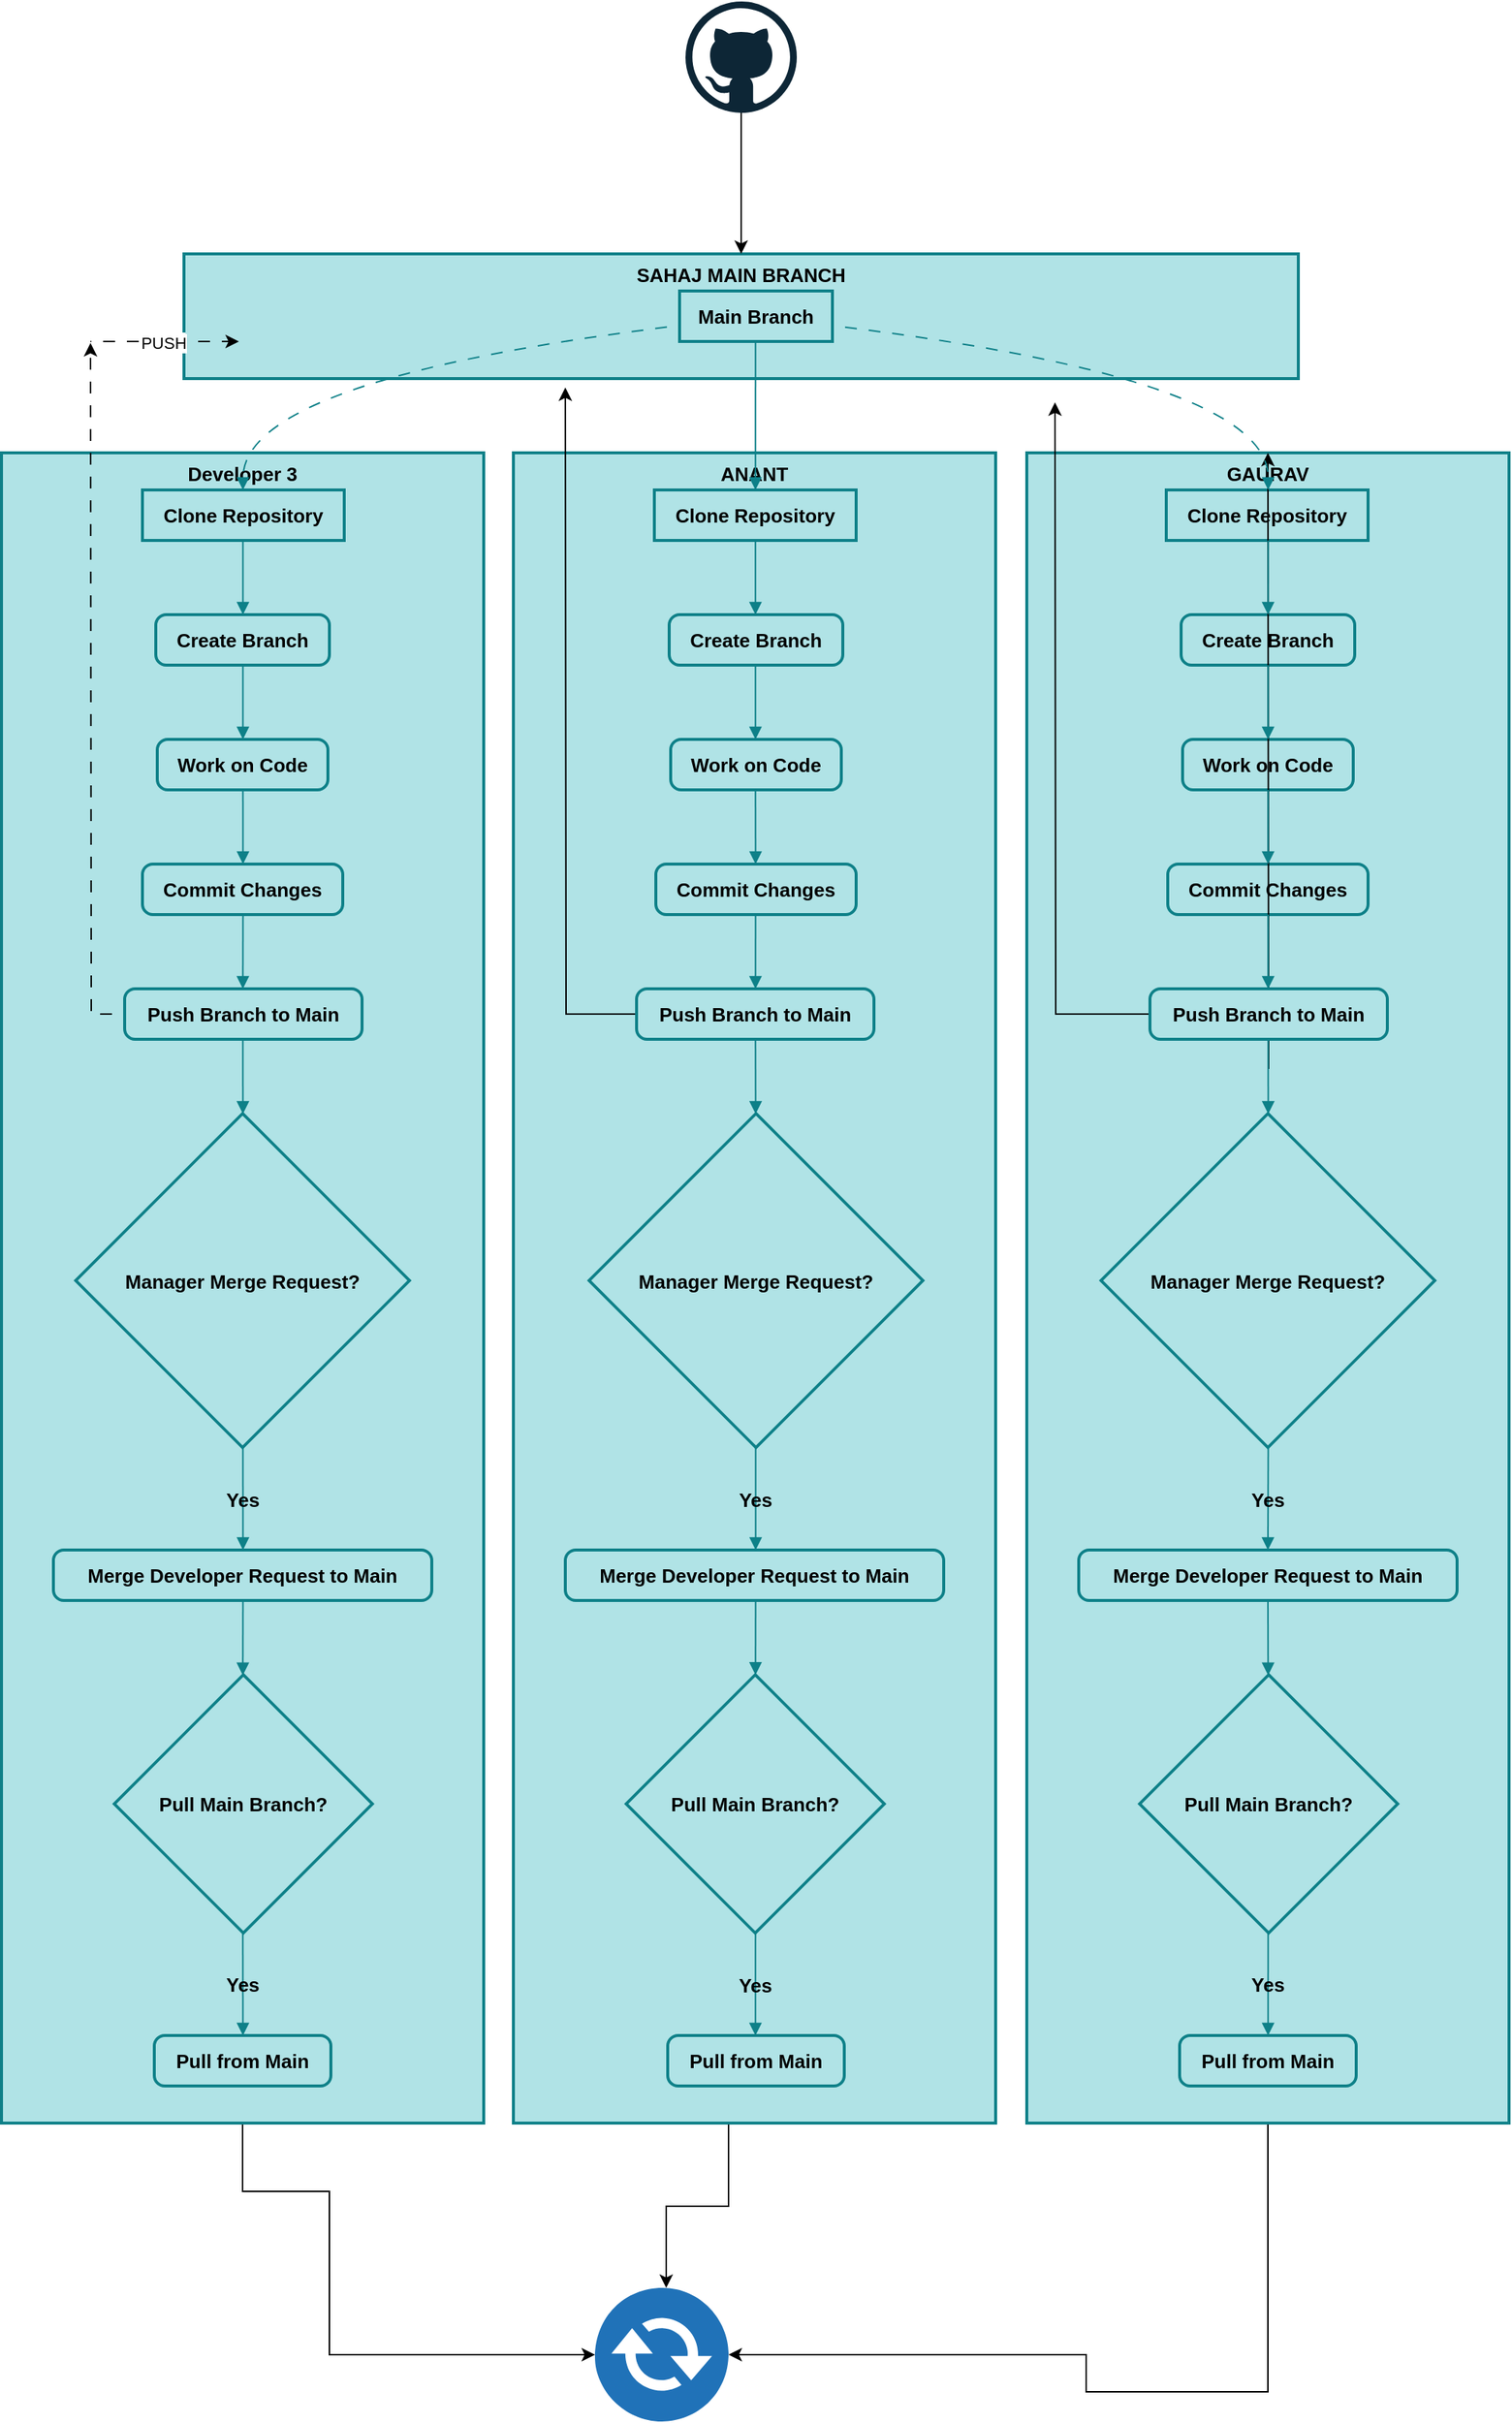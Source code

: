 <mxfile version="24.2.2" type="github">
  <diagram id="C5RBs43oDa-KdzZeNtuy" name="Page-1">
    <mxGraphModel dx="1434" dy="772" grid="1" gridSize="10" guides="1" tooltips="1" connect="1" arrows="1" fold="1" page="1" pageScale="1" pageWidth="827" pageHeight="1169" math="0" shadow="0">
      <root>
        <mxCell id="WIyWlLk6GJQsqaUBKTNV-0" />
        <mxCell id="WIyWlLk6GJQsqaUBKTNV-1" parent="WIyWlLk6GJQsqaUBKTNV-0" />
        <mxCell id="9A3nvJYk9NIWhy4ign9h-316" style="edgeStyle=orthogonalEdgeStyle;rounded=0;orthogonalLoop=1;jettySize=auto;html=1;" edge="1" parent="WIyWlLk6GJQsqaUBKTNV-1" source="9A3nvJYk9NIWhy4ign9h-113" target="9A3nvJYk9NIWhy4ign9h-315">
          <mxGeometry relative="1" as="geometry">
            <mxPoint x="390" y="1620" as="targetPoint" />
            <Array as="points">
              <mxPoint x="223" y="1475" />
              <mxPoint x="281" y="1475" />
              <mxPoint x="281" y="1585" />
            </Array>
          </mxGeometry>
        </mxCell>
        <mxCell id="9A3nvJYk9NIWhy4ign9h-113" value="Developer 3" style="whiteSpace=wrap;strokeWidth=2;verticalAlign=top;fillColor=#b0e3e6;strokeColor=#0e8088;fontStyle=1;fontSize=13;labelBorderColor=none;labelBackgroundColor=none;textShadow=0;" vertex="1" parent="WIyWlLk6GJQsqaUBKTNV-1">
          <mxGeometry x="60" y="304" width="325" height="1125" as="geometry" />
        </mxCell>
        <mxCell id="9A3nvJYk9NIWhy4ign9h-114" value="Create Branch" style="rounded=1;absoluteArcSize=1;arcSize=14;whiteSpace=wrap;strokeWidth=2;fillColor=#b0e3e6;strokeColor=#0e8088;fontStyle=1;fontSize=13;labelBorderColor=none;labelBackgroundColor=none;textShadow=0;" vertex="1" parent="WIyWlLk6GJQsqaUBKTNV-1">
          <mxGeometry x="164" y="413" width="117" height="34" as="geometry" />
        </mxCell>
        <mxCell id="9A3nvJYk9NIWhy4ign9h-115" value="Clone Repository" style="whiteSpace=wrap;strokeWidth=2;fillColor=#b0e3e6;strokeColor=#0e8088;fontStyle=1;fontSize=13;labelBorderColor=none;labelBackgroundColor=none;textShadow=0;" vertex="1" parent="WIyWlLk6GJQsqaUBKTNV-1">
          <mxGeometry x="155" y="329" width="136" height="34" as="geometry" />
        </mxCell>
        <mxCell id="9A3nvJYk9NIWhy4ign9h-116" value="Work on Code" style="rounded=1;absoluteArcSize=1;arcSize=14;whiteSpace=wrap;strokeWidth=2;fillColor=#b0e3e6;strokeColor=#0e8088;fontStyle=1;fontSize=13;labelBorderColor=none;labelBackgroundColor=none;textShadow=0;" vertex="1" parent="WIyWlLk6GJQsqaUBKTNV-1">
          <mxGeometry x="165" y="497" width="115" height="34" as="geometry" />
        </mxCell>
        <mxCell id="9A3nvJYk9NIWhy4ign9h-117" value="Commit Changes" style="rounded=1;absoluteArcSize=1;arcSize=14;whiteSpace=wrap;strokeWidth=2;fillColor=#b0e3e6;strokeColor=#0e8088;fontStyle=1;fontSize=13;labelBorderColor=none;labelBackgroundColor=none;textShadow=0;" vertex="1" parent="WIyWlLk6GJQsqaUBKTNV-1">
          <mxGeometry x="155" y="581" width="135" height="34" as="geometry" />
        </mxCell>
        <mxCell id="9A3nvJYk9NIWhy4ign9h-297" style="edgeStyle=orthogonalEdgeStyle;rounded=0;orthogonalLoop=1;jettySize=auto;html=1;flowAnimation=1;" edge="1" parent="WIyWlLk6GJQsqaUBKTNV-1" source="9A3nvJYk9NIWhy4ign9h-118">
          <mxGeometry relative="1" as="geometry">
            <mxPoint x="120" y="230" as="targetPoint" />
          </mxGeometry>
        </mxCell>
        <mxCell id="9A3nvJYk9NIWhy4ign9h-118" value="Push Branch to Main" style="rounded=1;absoluteArcSize=1;arcSize=14;whiteSpace=wrap;strokeWidth=2;fillColor=#b0e3e6;strokeColor=#0e8088;fontStyle=1;fontSize=13;labelBorderColor=none;labelBackgroundColor=none;textShadow=0;" vertex="1" parent="WIyWlLk6GJQsqaUBKTNV-1">
          <mxGeometry x="143" y="665" width="160" height="34" as="geometry" />
        </mxCell>
        <mxCell id="9A3nvJYk9NIWhy4ign9h-119" value="Manager Merge Request?" style="rhombus;strokeWidth=2;whiteSpace=wrap;fillColor=#b0e3e6;strokeColor=#0e8088;fontStyle=1;fontSize=13;labelBorderColor=none;labelBackgroundColor=none;textShadow=0;" vertex="1" parent="WIyWlLk6GJQsqaUBKTNV-1">
          <mxGeometry x="110" y="749" width="225" height="225" as="geometry" />
        </mxCell>
        <mxCell id="9A3nvJYk9NIWhy4ign9h-120" value="Merge Developer Request to Main" style="rounded=1;absoluteArcSize=1;arcSize=14;whiteSpace=wrap;strokeWidth=2;fillColor=#b0e3e6;strokeColor=#0e8088;fontStyle=1;fontSize=13;labelBorderColor=none;labelBackgroundColor=none;textShadow=0;" vertex="1" parent="WIyWlLk6GJQsqaUBKTNV-1">
          <mxGeometry x="95" y="1043" width="255" height="34" as="geometry" />
        </mxCell>
        <mxCell id="9A3nvJYk9NIWhy4ign9h-121" value="Pull Main Branch?" style="rhombus;strokeWidth=2;whiteSpace=wrap;fillColor=#b0e3e6;strokeColor=#0e8088;fontStyle=1;fontSize=13;labelBorderColor=none;labelBackgroundColor=none;textShadow=0;" vertex="1" parent="WIyWlLk6GJQsqaUBKTNV-1">
          <mxGeometry x="136" y="1127" width="174" height="174" as="geometry" />
        </mxCell>
        <mxCell id="9A3nvJYk9NIWhy4ign9h-122" value="Pull from Main" style="rounded=1;absoluteArcSize=1;arcSize=14;whiteSpace=wrap;strokeWidth=2;fillColor=#b0e3e6;strokeColor=#0e8088;fontStyle=1;fontSize=13;labelBorderColor=none;labelBackgroundColor=none;textShadow=0;" vertex="1" parent="WIyWlLk6GJQsqaUBKTNV-1">
          <mxGeometry x="163" y="1370" width="119" height="34" as="geometry" />
        </mxCell>
        <mxCell id="9A3nvJYk9NIWhy4ign9h-317" value="" style="edgeStyle=orthogonalEdgeStyle;rounded=0;orthogonalLoop=1;jettySize=auto;html=1;" edge="1" parent="WIyWlLk6GJQsqaUBKTNV-1" source="9A3nvJYk9NIWhy4ign9h-123" target="9A3nvJYk9NIWhy4ign9h-315">
          <mxGeometry relative="1" as="geometry">
            <Array as="points">
              <mxPoint x="550" y="1485" />
              <mxPoint x="508" y="1485" />
            </Array>
          </mxGeometry>
        </mxCell>
        <mxCell id="9A3nvJYk9NIWhy4ign9h-123" value="ANANT" style="whiteSpace=wrap;strokeWidth=2;verticalAlign=top;fillColor=#b0e3e6;strokeColor=#0e8088;fontStyle=1;fontSize=13;labelBorderColor=none;labelBackgroundColor=none;textShadow=0;" vertex="1" parent="WIyWlLk6GJQsqaUBKTNV-1">
          <mxGeometry x="405" y="304" width="325" height="1125" as="geometry" />
        </mxCell>
        <mxCell id="9A3nvJYk9NIWhy4ign9h-124" value="Create Branch" style="rounded=1;absoluteArcSize=1;arcSize=14;whiteSpace=wrap;strokeWidth=2;fillColor=#b0e3e6;strokeColor=#0e8088;fontStyle=1;fontSize=13;labelBorderColor=none;labelBackgroundColor=none;textShadow=0;" vertex="1" parent="WIyWlLk6GJQsqaUBKTNV-1">
          <mxGeometry x="510" y="413" width="117" height="34" as="geometry" />
        </mxCell>
        <mxCell id="9A3nvJYk9NIWhy4ign9h-125" value="Clone Repository" style="whiteSpace=wrap;strokeWidth=2;fillColor=#b0e3e6;strokeColor=#0e8088;fontStyle=1;fontSize=13;labelBorderColor=none;labelBackgroundColor=none;textShadow=0;" vertex="1" parent="WIyWlLk6GJQsqaUBKTNV-1">
          <mxGeometry x="500" y="329" width="136" height="34" as="geometry" />
        </mxCell>
        <mxCell id="9A3nvJYk9NIWhy4ign9h-126" value="Work on Code" style="rounded=1;absoluteArcSize=1;arcSize=14;whiteSpace=wrap;strokeWidth=2;fillColor=#b0e3e6;strokeColor=#0e8088;fontStyle=1;fontSize=13;labelBorderColor=none;labelBackgroundColor=none;textShadow=0;" vertex="1" parent="WIyWlLk6GJQsqaUBKTNV-1">
          <mxGeometry x="511" y="497" width="115" height="34" as="geometry" />
        </mxCell>
        <mxCell id="9A3nvJYk9NIWhy4ign9h-127" value="Commit Changes" style="rounded=1;absoluteArcSize=1;arcSize=14;whiteSpace=wrap;strokeWidth=2;fillColor=#b0e3e6;strokeColor=#0e8088;fontStyle=1;fontSize=13;labelBorderColor=none;labelBackgroundColor=none;textShadow=0;" vertex="1" parent="WIyWlLk6GJQsqaUBKTNV-1">
          <mxGeometry x="501" y="581" width="135" height="34" as="geometry" />
        </mxCell>
        <mxCell id="9A3nvJYk9NIWhy4ign9h-305" style="edgeStyle=orthogonalEdgeStyle;rounded=0;orthogonalLoop=1;jettySize=auto;html=1;" edge="1" parent="WIyWlLk6GJQsqaUBKTNV-1" source="9A3nvJYk9NIWhy4ign9h-128">
          <mxGeometry relative="1" as="geometry">
            <mxPoint x="440" y="260" as="targetPoint" />
          </mxGeometry>
        </mxCell>
        <mxCell id="9A3nvJYk9NIWhy4ign9h-128" value="Push Branch to Main" style="rounded=1;absoluteArcSize=1;arcSize=14;whiteSpace=wrap;strokeWidth=2;fillColor=#b0e3e6;strokeColor=#0e8088;fontStyle=1;fontSize=13;labelBorderColor=none;labelBackgroundColor=none;textShadow=0;" vertex="1" parent="WIyWlLk6GJQsqaUBKTNV-1">
          <mxGeometry x="488" y="665" width="160" height="34" as="geometry" />
        </mxCell>
        <mxCell id="9A3nvJYk9NIWhy4ign9h-129" value="Manager Merge Request?" style="rhombus;strokeWidth=2;whiteSpace=wrap;fillColor=#b0e3e6;strokeColor=#0e8088;fontStyle=1;fontSize=13;labelBorderColor=none;labelBackgroundColor=none;textShadow=0;" vertex="1" parent="WIyWlLk6GJQsqaUBKTNV-1">
          <mxGeometry x="456" y="749" width="225" height="225" as="geometry" />
        </mxCell>
        <mxCell id="9A3nvJYk9NIWhy4ign9h-130" value="Merge Developer Request to Main" style="rounded=1;absoluteArcSize=1;arcSize=14;whiteSpace=wrap;strokeWidth=2;fillColor=#b0e3e6;strokeColor=#0e8088;fontStyle=1;fontSize=13;labelBorderColor=none;labelBackgroundColor=none;textShadow=0;" vertex="1" parent="WIyWlLk6GJQsqaUBKTNV-1">
          <mxGeometry x="440" y="1043" width="255" height="34" as="geometry" />
        </mxCell>
        <mxCell id="9A3nvJYk9NIWhy4ign9h-131" value="Pull Main Branch?" style="rhombus;strokeWidth=2;whiteSpace=wrap;fillColor=#b0e3e6;strokeColor=#0e8088;fontStyle=1;fontSize=13;labelBorderColor=none;labelBackgroundColor=none;textShadow=0;" vertex="1" parent="WIyWlLk6GJQsqaUBKTNV-1">
          <mxGeometry x="481" y="1127" width="174" height="174" as="geometry" />
        </mxCell>
        <mxCell id="9A3nvJYk9NIWhy4ign9h-132" value="Pull from Main" style="rounded=1;absoluteArcSize=1;arcSize=14;whiteSpace=wrap;strokeWidth=2;fillColor=#b0e3e6;strokeColor=#0e8088;fontStyle=1;fontSize=13;labelBorderColor=none;labelBackgroundColor=none;textShadow=0;" vertex="1" parent="WIyWlLk6GJQsqaUBKTNV-1">
          <mxGeometry x="509" y="1370" width="119" height="34" as="geometry" />
        </mxCell>
        <mxCell id="9A3nvJYk9NIWhy4ign9h-321" style="edgeStyle=orthogonalEdgeStyle;rounded=0;orthogonalLoop=1;jettySize=auto;html=1;" edge="1" parent="WIyWlLk6GJQsqaUBKTNV-1" source="9A3nvJYk9NIWhy4ign9h-133" target="9A3nvJYk9NIWhy4ign9h-315">
          <mxGeometry relative="1" as="geometry">
            <mxPoint x="790" y="1600" as="targetPoint" />
            <Array as="points">
              <mxPoint x="914" y="1610" />
              <mxPoint x="791" y="1610" />
              <mxPoint x="791" y="1585" />
            </Array>
          </mxGeometry>
        </mxCell>
        <mxCell id="9A3nvJYk9NIWhy4ign9h-133" value="GAURAV" style="whiteSpace=wrap;strokeWidth=2;verticalAlign=top;fillColor=#b0e3e6;strokeColor=#0e8088;fontStyle=1;fontSize=13;labelBorderColor=none;labelBackgroundColor=none;textShadow=0;" vertex="1" parent="WIyWlLk6GJQsqaUBKTNV-1">
          <mxGeometry x="751" y="304" width="325" height="1125" as="geometry" />
        </mxCell>
        <mxCell id="9A3nvJYk9NIWhy4ign9h-134" value="Create Branch" style="rounded=1;absoluteArcSize=1;arcSize=14;whiteSpace=wrap;strokeWidth=2;fillColor=#b0e3e6;strokeColor=#0e8088;fontStyle=1;fontSize=13;labelBorderColor=none;labelBackgroundColor=none;textShadow=0;" vertex="1" parent="WIyWlLk6GJQsqaUBKTNV-1">
          <mxGeometry x="855" y="413" width="117" height="34" as="geometry" />
        </mxCell>
        <mxCell id="9A3nvJYk9NIWhy4ign9h-135" value="Clone Repository" style="whiteSpace=wrap;strokeWidth=2;fillColor=#b0e3e6;strokeColor=#0e8088;fontStyle=1;fontSize=13;labelBorderColor=none;labelBackgroundColor=none;textShadow=0;" vertex="1" parent="WIyWlLk6GJQsqaUBKTNV-1">
          <mxGeometry x="845" y="329" width="136" height="34" as="geometry" />
        </mxCell>
        <mxCell id="9A3nvJYk9NIWhy4ign9h-136" value="Work on Code" style="rounded=1;absoluteArcSize=1;arcSize=14;whiteSpace=wrap;strokeWidth=2;fillColor=#b0e3e6;strokeColor=#0e8088;fontStyle=1;fontSize=13;labelBorderColor=none;labelBackgroundColor=none;textShadow=0;" vertex="1" parent="WIyWlLk6GJQsqaUBKTNV-1">
          <mxGeometry x="856" y="497" width="115" height="34" as="geometry" />
        </mxCell>
        <mxCell id="9A3nvJYk9NIWhy4ign9h-137" value="Commit Changes" style="rounded=1;absoluteArcSize=1;arcSize=14;whiteSpace=wrap;strokeWidth=2;fillColor=#b0e3e6;strokeColor=#0e8088;fontStyle=1;fontSize=13;labelBorderColor=none;labelBackgroundColor=none;textShadow=0;" vertex="1" parent="WIyWlLk6GJQsqaUBKTNV-1">
          <mxGeometry x="846" y="581" width="135" height="34" as="geometry" />
        </mxCell>
        <mxCell id="9A3nvJYk9NIWhy4ign9h-303" style="edgeStyle=orthogonalEdgeStyle;rounded=0;orthogonalLoop=1;jettySize=auto;html=1;" edge="1" parent="WIyWlLk6GJQsqaUBKTNV-1" source="9A3nvJYk9NIWhy4ign9h-138" target="9A3nvJYk9NIWhy4ign9h-133">
          <mxGeometry relative="1" as="geometry" />
        </mxCell>
        <mxCell id="9A3nvJYk9NIWhy4ign9h-304" style="edgeStyle=orthogonalEdgeStyle;rounded=0;orthogonalLoop=1;jettySize=auto;html=1;" edge="1" parent="WIyWlLk6GJQsqaUBKTNV-1" source="9A3nvJYk9NIWhy4ign9h-138">
          <mxGeometry relative="1" as="geometry">
            <mxPoint x="770" y="270" as="targetPoint" />
          </mxGeometry>
        </mxCell>
        <mxCell id="9A3nvJYk9NIWhy4ign9h-138" value="Push Branch to Main" style="rounded=1;absoluteArcSize=1;arcSize=14;whiteSpace=wrap;strokeWidth=2;fillColor=#b0e3e6;strokeColor=#0e8088;fontStyle=1;fontSize=13;labelBorderColor=none;labelBackgroundColor=none;textShadow=0;" vertex="1" parent="WIyWlLk6GJQsqaUBKTNV-1">
          <mxGeometry x="834" y="665" width="160" height="34" as="geometry" />
        </mxCell>
        <mxCell id="9A3nvJYk9NIWhy4ign9h-139" value="Manager Merge Request?" style="rhombus;strokeWidth=2;whiteSpace=wrap;fillColor=#b0e3e6;strokeColor=#0e8088;fontStyle=1;fontSize=13;labelBorderColor=none;labelBackgroundColor=none;textShadow=0;" vertex="1" parent="WIyWlLk6GJQsqaUBKTNV-1">
          <mxGeometry x="801" y="749" width="225" height="225" as="geometry" />
        </mxCell>
        <mxCell id="9A3nvJYk9NIWhy4ign9h-140" value="Merge Developer Request to Main" style="rounded=1;absoluteArcSize=1;arcSize=14;whiteSpace=wrap;strokeWidth=2;fillColor=#b0e3e6;strokeColor=#0e8088;fontStyle=1;fontSize=13;labelBorderColor=none;labelBackgroundColor=none;textShadow=0;" vertex="1" parent="WIyWlLk6GJQsqaUBKTNV-1">
          <mxGeometry x="786" y="1043" width="255" height="34" as="geometry" />
        </mxCell>
        <mxCell id="9A3nvJYk9NIWhy4ign9h-141" value="Pull Main Branch?" style="rhombus;strokeWidth=2;whiteSpace=wrap;fillColor=#b0e3e6;strokeColor=#0e8088;fontStyle=1;fontSize=13;labelBorderColor=none;labelBackgroundColor=none;textShadow=0;" vertex="1" parent="WIyWlLk6GJQsqaUBKTNV-1">
          <mxGeometry x="827" y="1127" width="174" height="174" as="geometry" />
        </mxCell>
        <mxCell id="9A3nvJYk9NIWhy4ign9h-142" value="Pull from Main" style="rounded=1;absoluteArcSize=1;arcSize=14;whiteSpace=wrap;strokeWidth=2;fillColor=#b0e3e6;strokeColor=#0e8088;fontStyle=1;fontSize=13;labelBorderColor=none;labelBackgroundColor=none;textShadow=0;" vertex="1" parent="WIyWlLk6GJQsqaUBKTNV-1">
          <mxGeometry x="854" y="1370" width="119" height="34" as="geometry" />
        </mxCell>
        <mxCell id="9A3nvJYk9NIWhy4ign9h-143" value="SAHAJ MAIN BRANCH" style="whiteSpace=wrap;strokeWidth=2;verticalAlign=top;fillColor=#b0e3e6;strokeColor=#0e8088;fontStyle=1;fontSize=13;labelBorderColor=none;labelBackgroundColor=none;textShadow=0;" vertex="1" parent="WIyWlLk6GJQsqaUBKTNV-1">
          <mxGeometry x="183" y="170" width="751" height="84" as="geometry" />
        </mxCell>
        <mxCell id="9A3nvJYk9NIWhy4ign9h-144" value="Main Branch" style="whiteSpace=wrap;strokeWidth=2;fillColor=#b0e3e6;strokeColor=#0e8088;fontStyle=1;fontSize=13;labelBorderColor=none;labelBackgroundColor=none;textShadow=0;" vertex="1" parent="WIyWlLk6GJQsqaUBKTNV-1">
          <mxGeometry x="517" y="195" width="103" height="34" as="geometry" />
        </mxCell>
        <mxCell id="9A3nvJYk9NIWhy4ign9h-145" value="" style="curved=1;startArrow=none;endArrow=block;exitX=0.505;exitY=1;entryX=0.501;entryY=0;rounded=0;fillColor=#b0e3e6;strokeColor=#0e8088;fontStyle=1;fontSize=13;labelBorderColor=none;labelBackgroundColor=none;textShadow=0;" edge="1" parent="WIyWlLk6GJQsqaUBKTNV-1" source="9A3nvJYk9NIWhy4ign9h-135" target="9A3nvJYk9NIWhy4ign9h-134">
          <mxGeometry relative="1" as="geometry">
            <Array as="points" />
          </mxGeometry>
        </mxCell>
        <mxCell id="9A3nvJYk9NIWhy4ign9h-146" value="" style="curved=1;startArrow=none;endArrow=block;exitX=0.501;exitY=1;entryX=0.501;entryY=0;rounded=0;fillColor=#b0e3e6;strokeColor=#0e8088;fontStyle=1;fontSize=13;labelBorderColor=none;labelBackgroundColor=none;textShadow=0;" edge="1" parent="WIyWlLk6GJQsqaUBKTNV-1" source="9A3nvJYk9NIWhy4ign9h-134" target="9A3nvJYk9NIWhy4ign9h-136">
          <mxGeometry relative="1" as="geometry">
            <Array as="points" />
          </mxGeometry>
        </mxCell>
        <mxCell id="9A3nvJYk9NIWhy4ign9h-147" value="" style="curved=1;startArrow=none;endArrow=block;exitX=0.501;exitY=1;entryX=0.501;entryY=0;rounded=0;fillColor=#b0e3e6;strokeColor=#0e8088;fontStyle=1;fontSize=13;labelBorderColor=none;labelBackgroundColor=none;textShadow=0;" edge="1" parent="WIyWlLk6GJQsqaUBKTNV-1" source="9A3nvJYk9NIWhy4ign9h-136" target="9A3nvJYk9NIWhy4ign9h-137">
          <mxGeometry relative="1" as="geometry">
            <Array as="points" />
          </mxGeometry>
        </mxCell>
        <mxCell id="9A3nvJYk9NIWhy4ign9h-148" value="" style="curved=1;startArrow=none;endArrow=block;exitX=0.501;exitY=1;entryX=0.498;entryY=0;rounded=0;fillColor=#b0e3e6;strokeColor=#0e8088;fontStyle=1;fontSize=13;labelBorderColor=none;labelBackgroundColor=none;textShadow=0;" edge="1" parent="WIyWlLk6GJQsqaUBKTNV-1" source="9A3nvJYk9NIWhy4ign9h-137" target="9A3nvJYk9NIWhy4ign9h-138">
          <mxGeometry relative="1" as="geometry">
            <Array as="points" />
          </mxGeometry>
        </mxCell>
        <mxCell id="9A3nvJYk9NIWhy4ign9h-149" value="" style="curved=1;startArrow=none;endArrow=block;exitX=0.498;exitY=1;entryX=0.501;entryY=0;rounded=0;fillColor=#b0e3e6;strokeColor=#0e8088;fontStyle=1;fontSize=13;labelBorderColor=none;labelBackgroundColor=none;textShadow=0;" edge="1" parent="WIyWlLk6GJQsqaUBKTNV-1" source="9A3nvJYk9NIWhy4ign9h-138" target="9A3nvJYk9NIWhy4ign9h-139">
          <mxGeometry relative="1" as="geometry">
            <Array as="points" />
          </mxGeometry>
        </mxCell>
        <mxCell id="9A3nvJYk9NIWhy4ign9h-150" value="Yes" style="curved=1;startArrow=none;endArrow=block;exitX=0.501;exitY=1.001;entryX=0.5;entryY=0.005;rounded=0;fillColor=#b0e3e6;strokeColor=#0e8088;fontStyle=1;fontSize=13;labelBorderColor=none;labelBackgroundColor=none;textShadow=0;" edge="1" parent="WIyWlLk6GJQsqaUBKTNV-1" source="9A3nvJYk9NIWhy4ign9h-139" target="9A3nvJYk9NIWhy4ign9h-140">
          <mxGeometry relative="1" as="geometry">
            <Array as="points" />
          </mxGeometry>
        </mxCell>
        <mxCell id="9A3nvJYk9NIWhy4ign9h-151" value="" style="curved=1;startArrow=none;endArrow=block;exitX=0.5;exitY=1.005;entryX=0.498;entryY=0.001;rounded=0;fillColor=#b0e3e6;strokeColor=#0e8088;fontStyle=1;fontSize=13;labelBorderColor=none;labelBackgroundColor=none;textShadow=0;" edge="1" parent="WIyWlLk6GJQsqaUBKTNV-1" source="9A3nvJYk9NIWhy4ign9h-140" target="9A3nvJYk9NIWhy4ign9h-141">
          <mxGeometry relative="1" as="geometry">
            <Array as="points" />
          </mxGeometry>
        </mxCell>
        <mxCell id="9A3nvJYk9NIWhy4ign9h-152" value="Yes" style="curved=1;startArrow=none;endArrow=block;exitX=0.498;exitY=1.0;entryX=0.501;entryY=0.002;rounded=0;fillColor=#b0e3e6;strokeColor=#0e8088;fontStyle=1;fontSize=13;labelBorderColor=none;labelBackgroundColor=none;textShadow=0;" edge="1" parent="WIyWlLk6GJQsqaUBKTNV-1" source="9A3nvJYk9NIWhy4ign9h-141" target="9A3nvJYk9NIWhy4ign9h-142">
          <mxGeometry relative="1" as="geometry">
            <Array as="points" />
          </mxGeometry>
        </mxCell>
        <mxCell id="9A3nvJYk9NIWhy4ign9h-153" value="" style="curved=1;startArrow=none;endArrow=block;exitX=0.501;exitY=1;entryX=0.497;entryY=0;rounded=0;fillColor=#b0e3e6;strokeColor=#0e8088;fontStyle=1;fontSize=13;labelBorderColor=none;labelBackgroundColor=none;textShadow=0;" edge="1" parent="WIyWlLk6GJQsqaUBKTNV-1" source="9A3nvJYk9NIWhy4ign9h-125" target="9A3nvJYk9NIWhy4ign9h-124">
          <mxGeometry relative="1" as="geometry">
            <Array as="points" />
          </mxGeometry>
        </mxCell>
        <mxCell id="9A3nvJYk9NIWhy4ign9h-154" value="" style="curved=1;startArrow=none;endArrow=block;exitX=0.497;exitY=1;entryX=0.497;entryY=0;rounded=0;fillColor=#b0e3e6;strokeColor=#0e8088;fontStyle=1;fontSize=13;labelBorderColor=none;labelBackgroundColor=none;textShadow=0;" edge="1" parent="WIyWlLk6GJQsqaUBKTNV-1" source="9A3nvJYk9NIWhy4ign9h-124" target="9A3nvJYk9NIWhy4ign9h-126">
          <mxGeometry relative="1" as="geometry">
            <Array as="points" />
          </mxGeometry>
        </mxCell>
        <mxCell id="9A3nvJYk9NIWhy4ign9h-155" value="" style="curved=1;startArrow=none;endArrow=block;exitX=0.497;exitY=1;entryX=0.498;entryY=0;rounded=0;fillColor=#b0e3e6;strokeColor=#0e8088;fontStyle=1;fontSize=13;labelBorderColor=none;labelBackgroundColor=none;textShadow=0;" edge="1" parent="WIyWlLk6GJQsqaUBKTNV-1" source="9A3nvJYk9NIWhy4ign9h-126" target="9A3nvJYk9NIWhy4ign9h-127">
          <mxGeometry relative="1" as="geometry">
            <Array as="points" />
          </mxGeometry>
        </mxCell>
        <mxCell id="9A3nvJYk9NIWhy4ign9h-156" value="" style="curved=1;startArrow=none;endArrow=block;exitX=0.498;exitY=1;entryX=0.501;entryY=0;rounded=0;fillColor=#b0e3e6;strokeColor=#0e8088;fontStyle=1;fontSize=13;labelBorderColor=none;labelBackgroundColor=none;textShadow=0;" edge="1" parent="WIyWlLk6GJQsqaUBKTNV-1" source="9A3nvJYk9NIWhy4ign9h-127" target="9A3nvJYk9NIWhy4ign9h-128">
          <mxGeometry relative="1" as="geometry">
            <Array as="points" />
          </mxGeometry>
        </mxCell>
        <mxCell id="9A3nvJYk9NIWhy4ign9h-157" value="" style="curved=1;startArrow=none;endArrow=block;exitX=0.501;exitY=1;entryX=0.499;entryY=0;rounded=0;fillColor=#b0e3e6;strokeColor=#0e8088;fontStyle=1;fontSize=13;labelBorderColor=none;labelBackgroundColor=none;textShadow=0;" edge="1" parent="WIyWlLk6GJQsqaUBKTNV-1" source="9A3nvJYk9NIWhy4ign9h-128" target="9A3nvJYk9NIWhy4ign9h-129">
          <mxGeometry relative="1" as="geometry">
            <Array as="points" />
          </mxGeometry>
        </mxCell>
        <mxCell id="9A3nvJYk9NIWhy4ign9h-158" value="Yes" style="curved=1;startArrow=none;endArrow=block;exitX=0.499;exitY=1.001;entryX=0.503;entryY=0.005;rounded=0;fillColor=#b0e3e6;strokeColor=#0e8088;fontStyle=1;fontSize=13;labelBorderColor=none;labelBackgroundColor=none;textShadow=0;" edge="1" parent="WIyWlLk6GJQsqaUBKTNV-1" source="9A3nvJYk9NIWhy4ign9h-129" target="9A3nvJYk9NIWhy4ign9h-130">
          <mxGeometry relative="1" as="geometry">
            <Array as="points" />
          </mxGeometry>
        </mxCell>
        <mxCell id="9A3nvJYk9NIWhy4ign9h-159" value="" style="curved=1;startArrow=none;endArrow=block;exitX=0.503;exitY=1.005;entryX=0.501;entryY=0.001;rounded=0;fillColor=#b0e3e6;strokeColor=#0e8088;fontStyle=1;fontSize=13;labelBorderColor=none;labelBackgroundColor=none;textShadow=0;" edge="1" parent="WIyWlLk6GJQsqaUBKTNV-1" source="9A3nvJYk9NIWhy4ign9h-130" target="9A3nvJYk9NIWhy4ign9h-131">
          <mxGeometry relative="1" as="geometry">
            <Array as="points" />
          </mxGeometry>
        </mxCell>
        <mxCell id="9A3nvJYk9NIWhy4ign9h-160" value="Yes" style="curved=1;startArrow=none;endArrow=block;exitX=0.501;exitY=1.0;entryX=0.497;entryY=0.002;rounded=0;fillColor=#b0e3e6;strokeColor=#0e8088;fontStyle=1;fontSize=13;labelBorderColor=none;labelBackgroundColor=none;textShadow=0;" edge="1" parent="WIyWlLk6GJQsqaUBKTNV-1" source="9A3nvJYk9NIWhy4ign9h-131" target="9A3nvJYk9NIWhy4ign9h-132">
          <mxGeometry relative="1" as="geometry">
            <Array as="points" />
          </mxGeometry>
        </mxCell>
        <mxCell id="9A3nvJYk9NIWhy4ign9h-161" value="" style="curved=1;startArrow=none;endArrow=block;exitX=0.498;exitY=1;entryX=0.502;entryY=0;rounded=0;fillColor=#b0e3e6;strokeColor=#0e8088;fontStyle=1;fontSize=13;labelBorderColor=none;labelBackgroundColor=none;textShadow=0;" edge="1" parent="WIyWlLk6GJQsqaUBKTNV-1" source="9A3nvJYk9NIWhy4ign9h-115" target="9A3nvJYk9NIWhy4ign9h-114">
          <mxGeometry relative="1" as="geometry">
            <Array as="points" />
          </mxGeometry>
        </mxCell>
        <mxCell id="9A3nvJYk9NIWhy4ign9h-162" value="" style="curved=1;startArrow=none;endArrow=block;exitX=0.502;exitY=1;entryX=0.502;entryY=0;rounded=0;fillColor=#b0e3e6;strokeColor=#0e8088;fontStyle=1;fontSize=13;labelBorderColor=none;labelBackgroundColor=none;textShadow=0;" edge="1" parent="WIyWlLk6GJQsqaUBKTNV-1" source="9A3nvJYk9NIWhy4ign9h-114" target="9A3nvJYk9NIWhy4ign9h-116">
          <mxGeometry relative="1" as="geometry">
            <Array as="points" />
          </mxGeometry>
        </mxCell>
        <mxCell id="9A3nvJYk9NIWhy4ign9h-163" value="" style="curved=1;startArrow=none;endArrow=block;exitX=0.502;exitY=1;entryX=0.502;entryY=0;rounded=0;fillColor=#b0e3e6;strokeColor=#0e8088;fontStyle=1;fontSize=13;labelBorderColor=none;labelBackgroundColor=none;textShadow=0;" edge="1" parent="WIyWlLk6GJQsqaUBKTNV-1" source="9A3nvJYk9NIWhy4ign9h-116" target="9A3nvJYk9NIWhy4ign9h-117">
          <mxGeometry relative="1" as="geometry">
            <Array as="points" />
          </mxGeometry>
        </mxCell>
        <mxCell id="9A3nvJYk9NIWhy4ign9h-164" value="" style="curved=1;startArrow=none;endArrow=block;exitX=0.502;exitY=1;entryX=0.498;entryY=0;rounded=0;fillColor=#b0e3e6;strokeColor=#0e8088;fontStyle=1;fontSize=13;labelBorderColor=none;labelBackgroundColor=none;textShadow=0;" edge="1" parent="WIyWlLk6GJQsqaUBKTNV-1" source="9A3nvJYk9NIWhy4ign9h-117" target="9A3nvJYk9NIWhy4ign9h-118">
          <mxGeometry relative="1" as="geometry">
            <Array as="points" />
          </mxGeometry>
        </mxCell>
        <mxCell id="9A3nvJYk9NIWhy4ign9h-165" value="" style="curved=1;startArrow=none;endArrow=block;exitX=0.498;exitY=1;entryX=0.501;entryY=0;rounded=0;fillColor=#b0e3e6;strokeColor=#0e8088;fontStyle=1;fontSize=13;labelBorderColor=none;labelBackgroundColor=none;textShadow=0;" edge="1" parent="WIyWlLk6GJQsqaUBKTNV-1" source="9A3nvJYk9NIWhy4ign9h-118" target="9A3nvJYk9NIWhy4ign9h-119">
          <mxGeometry relative="1" as="geometry">
            <Array as="points" />
          </mxGeometry>
        </mxCell>
        <mxCell id="9A3nvJYk9NIWhy4ign9h-166" value="Yes" style="curved=1;startArrow=none;endArrow=block;exitX=0.501;exitY=1.001;entryX=0.501;entryY=0.005;rounded=0;fillColor=#b0e3e6;strokeColor=#0e8088;fontStyle=1;fontSize=13;labelBorderColor=none;labelBackgroundColor=none;textShadow=0;" edge="1" parent="WIyWlLk6GJQsqaUBKTNV-1" source="9A3nvJYk9NIWhy4ign9h-119" target="9A3nvJYk9NIWhy4ign9h-120">
          <mxGeometry relative="1" as="geometry">
            <Array as="points" />
          </mxGeometry>
        </mxCell>
        <mxCell id="9A3nvJYk9NIWhy4ign9h-167" value="" style="curved=1;startArrow=none;endArrow=block;exitX=0.501;exitY=1.005;entryX=0.498;entryY=0.001;rounded=0;fillColor=#b0e3e6;strokeColor=#0e8088;fontStyle=1;fontSize=13;labelBorderColor=none;labelBackgroundColor=none;textShadow=0;" edge="1" parent="WIyWlLk6GJQsqaUBKTNV-1" source="9A3nvJYk9NIWhy4ign9h-120" target="9A3nvJYk9NIWhy4ign9h-121">
          <mxGeometry relative="1" as="geometry">
            <Array as="points" />
          </mxGeometry>
        </mxCell>
        <mxCell id="9A3nvJYk9NIWhy4ign9h-168" value="Yes" style="curved=1;startArrow=none;endArrow=block;exitX=0.498;exitY=1.0;entryX=0.502;entryY=0.002;rounded=0;fillColor=#b0e3e6;strokeColor=#0e8088;fontStyle=1;fontSize=13;labelBorderColor=none;labelBackgroundColor=none;textShadow=0;" edge="1" parent="WIyWlLk6GJQsqaUBKTNV-1" source="9A3nvJYk9NIWhy4ign9h-121" target="9A3nvJYk9NIWhy4ign9h-122">
          <mxGeometry relative="1" as="geometry">
            <Array as="points" />
          </mxGeometry>
        </mxCell>
        <mxCell id="9A3nvJYk9NIWhy4ign9h-169" value="" style="curved=1;startArrow=none;endArrow=block;exitX=0.998;exitY=0.685;entryX=0.505;entryY=0;rounded=0;fillColor=#b0e3e6;strokeColor=#0e8088;fontStyle=1;fontSize=13;labelBorderColor=none;labelBackgroundColor=none;textShadow=0;flowAnimation=1;" edge="1" parent="WIyWlLk6GJQsqaUBKTNV-1" source="9A3nvJYk9NIWhy4ign9h-144" target="9A3nvJYk9NIWhy4ign9h-135">
          <mxGeometry relative="1" as="geometry">
            <Array as="points">
              <mxPoint x="914" y="254" />
            </Array>
          </mxGeometry>
        </mxCell>
        <mxCell id="9A3nvJYk9NIWhy4ign9h-170" value="" style="curved=1;startArrow=none;endArrow=block;exitX=0.497;exitY=1;entryX=0.501;entryY=0;rounded=0;fillColor=#b0e3e6;strokeColor=#0e8088;fontStyle=1;fontSize=13;labelBorderColor=none;labelBackgroundColor=none;textShadow=0;" edge="1" parent="WIyWlLk6GJQsqaUBKTNV-1" source="9A3nvJYk9NIWhy4ign9h-144" target="9A3nvJYk9NIWhy4ign9h-125">
          <mxGeometry relative="1" as="geometry">
            <Array as="points" />
          </mxGeometry>
        </mxCell>
        <mxCell id="9A3nvJYk9NIWhy4ign9h-171" value="" style="curved=1;startArrow=none;endArrow=block;exitX=-0.004;exitY=0.685;entryX=0.498;entryY=0;rounded=0;fillColor=#b0e3e6;strokeColor=#0e8088;fontStyle=1;fontSize=13;labelBorderColor=none;labelBackgroundColor=none;textShadow=0;flowAnimation=1;" edge="1" parent="WIyWlLk6GJQsqaUBKTNV-1" source="9A3nvJYk9NIWhy4ign9h-144" target="9A3nvJYk9NIWhy4ign9h-115">
          <mxGeometry relative="1" as="geometry">
            <Array as="points">
              <mxPoint x="223" y="254" />
            </Array>
          </mxGeometry>
        </mxCell>
        <mxCell id="9A3nvJYk9NIWhy4ign9h-174" value="" style="edgeStyle=orthogonalEdgeStyle;rounded=0;orthogonalLoop=1;jettySize=auto;html=1;" edge="1" parent="WIyWlLk6GJQsqaUBKTNV-1" source="9A3nvJYk9NIWhy4ign9h-172" target="9A3nvJYk9NIWhy4ign9h-143">
          <mxGeometry relative="1" as="geometry" />
        </mxCell>
        <mxCell id="9A3nvJYk9NIWhy4ign9h-172" value="" style="dashed=0;outlineConnect=0;html=1;align=center;labelPosition=center;verticalLabelPosition=bottom;verticalAlign=top;shape=mxgraph.weblogos.github;fillColor=none;strokeColor=#1bdeae;" vertex="1" parent="WIyWlLk6GJQsqaUBKTNV-1">
          <mxGeometry x="521" width="75" height="75" as="geometry" />
        </mxCell>
        <mxCell id="9A3nvJYk9NIWhy4ign9h-310" value="" style="endArrow=classic;html=1;rounded=0;flowAnimation=1;" edge="1" parent="WIyWlLk6GJQsqaUBKTNV-1">
          <mxGeometry relative="1" as="geometry">
            <mxPoint x="120" y="229" as="sourcePoint" />
            <mxPoint x="220" y="229" as="targetPoint" />
          </mxGeometry>
        </mxCell>
        <mxCell id="9A3nvJYk9NIWhy4ign9h-311" value="Label" style="edgeLabel;resizable=0;html=1;;align=center;verticalAlign=middle;" connectable="0" vertex="1" parent="9A3nvJYk9NIWhy4ign9h-310">
          <mxGeometry relative="1" as="geometry" />
        </mxCell>
        <mxCell id="9A3nvJYk9NIWhy4ign9h-312" value="PUSH" style="edgeLabel;html=1;align=center;verticalAlign=middle;resizable=0;points=[];" vertex="1" connectable="0" parent="9A3nvJYk9NIWhy4ign9h-310">
          <mxGeometry x="-0.02" y="-1" relative="1" as="geometry">
            <mxPoint as="offset" />
          </mxGeometry>
        </mxCell>
        <mxCell id="9A3nvJYk9NIWhy4ign9h-315" value="" style="sketch=0;pointerEvents=1;shadow=0;dashed=0;html=1;strokeColor=none;fillColor=#505050;labelPosition=center;verticalLabelPosition=bottom;verticalAlign=top;outlineConnect=0;align=center;shape=mxgraph.office.communications.exchange_active_sync;fillColor=#2072B8;" vertex="1" parent="WIyWlLk6GJQsqaUBKTNV-1">
          <mxGeometry x="460" y="1540" width="90" height="90" as="geometry" />
        </mxCell>
      </root>
    </mxGraphModel>
  </diagram>
</mxfile>
